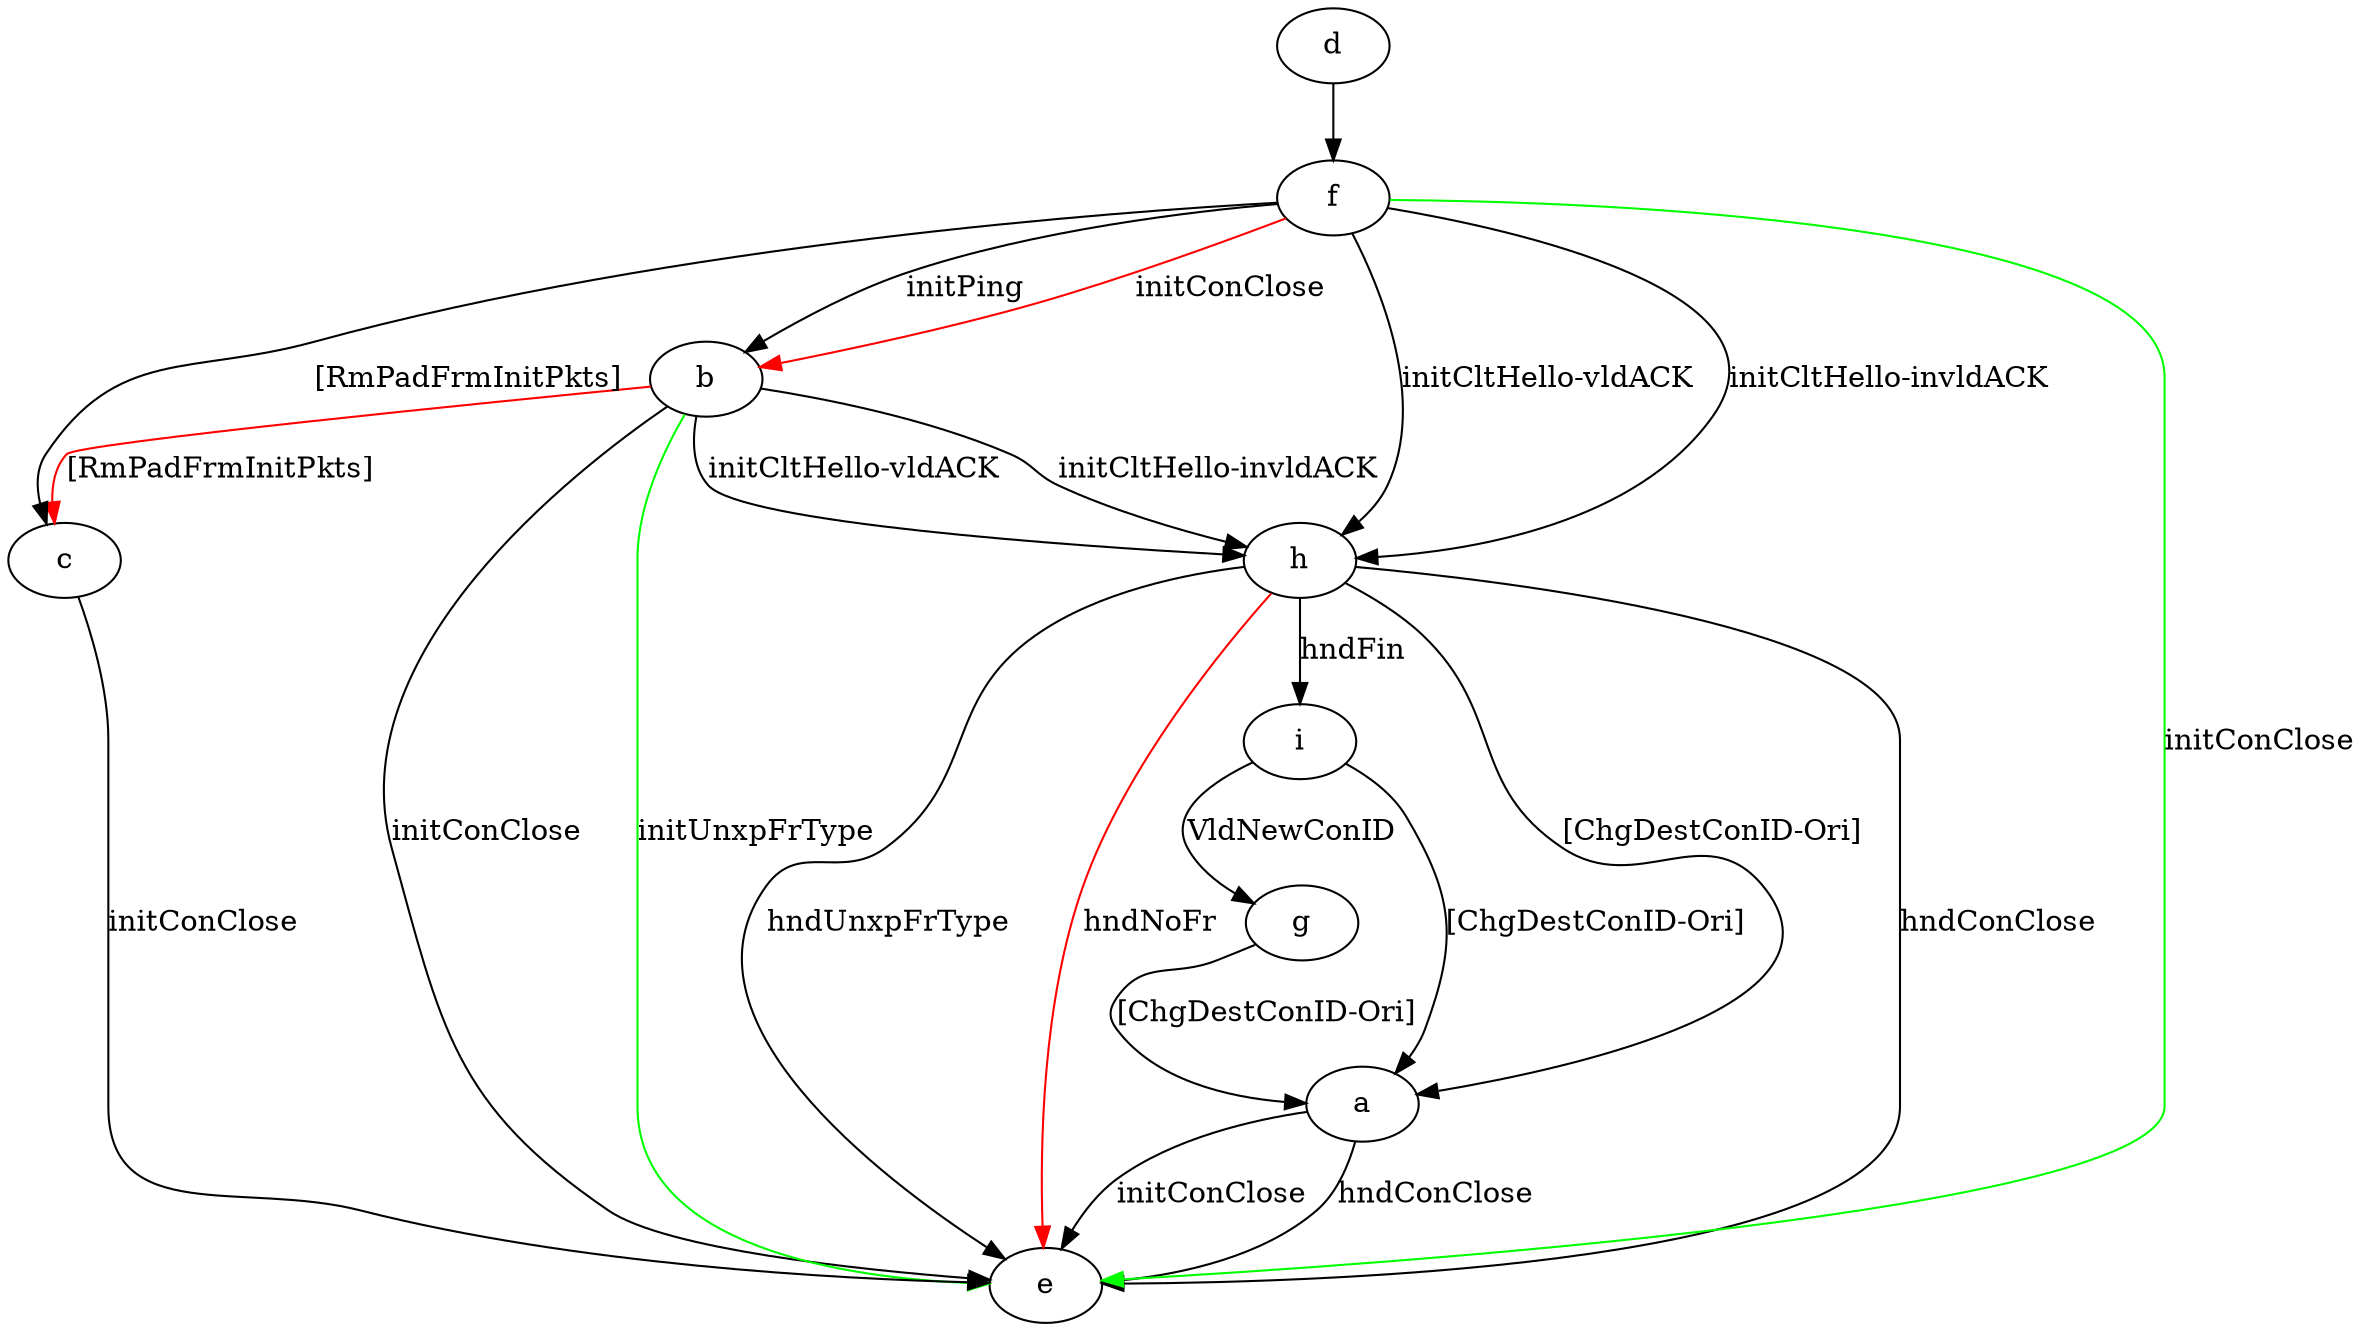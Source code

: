 digraph "" {
	a -> e	[key=0,
		label="initConClose "];
	a -> e	[key=1,
		label="hndConClose "];
	b -> c	[key=0,
		color=red,
		label="[RmPadFrmInitPkts] "];
	b -> e	[key=0,
		label="initConClose "];
	b -> e	[key=1,
		color=green,
		label="initUnxpFrType "];
	b -> h	[key=0,
		label="initCltHello-vldACK "];
	b -> h	[key=1,
		label="initCltHello-invldACK "];
	c -> e	[key=0,
		label="initConClose "];
	d -> f	[key=0];
	f -> b	[key=0,
		label="initPing "];
	f -> b	[key=1,
		color=red,
		label="initConClose "];
	f -> c	[key=0,
		label="[RmPadFrmInitPkts] "];
	f -> e	[key=0,
		color=green,
		label="initConClose "];
	f -> h	[key=0,
		label="initCltHello-vldACK "];
	f -> h	[key=1,
		label="initCltHello-invldACK "];
	g -> a	[key=0,
		label="[ChgDestConID-Ori] "];
	h -> a	[key=0,
		label="[ChgDestConID-Ori] "];
	h -> e	[key=0,
		label="hndConClose "];
	h -> e	[key=1,
		label="hndUnxpFrType "];
	h -> e	[key=2,
		color=red,
		label="hndNoFr "];
	h -> i	[key=0,
		label="hndFin "];
	i -> a	[key=0,
		label="[ChgDestConID-Ori] "];
	i -> g	[key=0,
		label="VldNewConID "];
}
